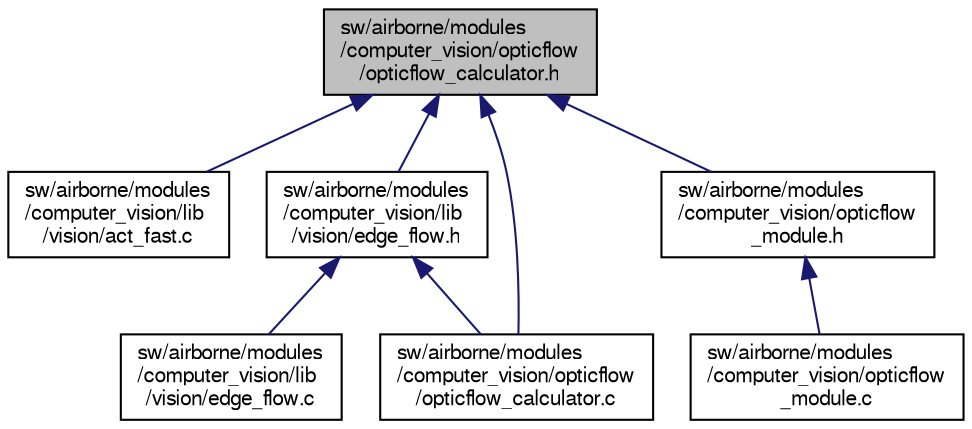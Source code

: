 digraph "sw/airborne/modules/computer_vision/opticflow/opticflow_calculator.h"
{
  edge [fontname="FreeSans",fontsize="10",labelfontname="FreeSans",labelfontsize="10"];
  node [fontname="FreeSans",fontsize="10",shape=record];
  Node1 [label="sw/airborne/modules\l/computer_vision/opticflow\l/opticflow_calculator.h",height=0.2,width=0.4,color="black", fillcolor="grey75", style="filled", fontcolor="black"];
  Node1 -> Node2 [dir="back",color="midnightblue",fontsize="10",style="solid",fontname="FreeSans"];
  Node2 [label="sw/airborne/modules\l/computer_vision/lib\l/vision/act_fast.c",height=0.2,width=0.4,color="black", fillcolor="white", style="filled",URL="$act__fast_8c.html",tooltip="Finds corners in an image by actively scanning the image. "];
  Node1 -> Node3 [dir="back",color="midnightblue",fontsize="10",style="solid",fontname="FreeSans"];
  Node3 [label="sw/airborne/modules\l/computer_vision/lib\l/vision/edge_flow.h",height=0.2,width=0.4,color="black", fillcolor="white", style="filled",URL="$edge__flow_8h.html",tooltip="calculate optical flow with EdgeFlow "];
  Node3 -> Node4 [dir="back",color="midnightblue",fontsize="10",style="solid",fontname="FreeSans"];
  Node4 [label="sw/airborne/modules\l/computer_vision/lib\l/vision/edge_flow.c",height=0.2,width=0.4,color="black", fillcolor="white", style="filled",URL="$edge__flow_8c.html",tooltip="calculate optical flow with EdgeFlow "];
  Node3 -> Node5 [dir="back",color="midnightblue",fontsize="10",style="solid",fontname="FreeSans"];
  Node5 [label="sw/airborne/modules\l/computer_vision/opticflow\l/opticflow_calculator.c",height=0.2,width=0.4,color="black", fillcolor="white", style="filled",URL="$opticflow__calculator_8c.html",tooltip="Estimate velocity from optic flow. "];
  Node1 -> Node5 [dir="back",color="midnightblue",fontsize="10",style="solid",fontname="FreeSans"];
  Node1 -> Node6 [dir="back",color="midnightblue",fontsize="10",style="solid",fontname="FreeSans"];
  Node6 [label="sw/airborne/modules\l/computer_vision/opticflow\l_module.h",height=0.2,width=0.4,color="black", fillcolor="white", style="filled",URL="$opticflow__module_8h.html",tooltip="optical-flow calculation for Parrot Drones "];
  Node6 -> Node7 [dir="back",color="midnightblue",fontsize="10",style="solid",fontname="FreeSans"];
  Node7 [label="sw/airborne/modules\l/computer_vision/opticflow\l_module.c",height=0.2,width=0.4,color="black", fillcolor="white", style="filled",URL="$opticflow__module_8c.html",tooltip="Optical-flow estimation module. "];
}
